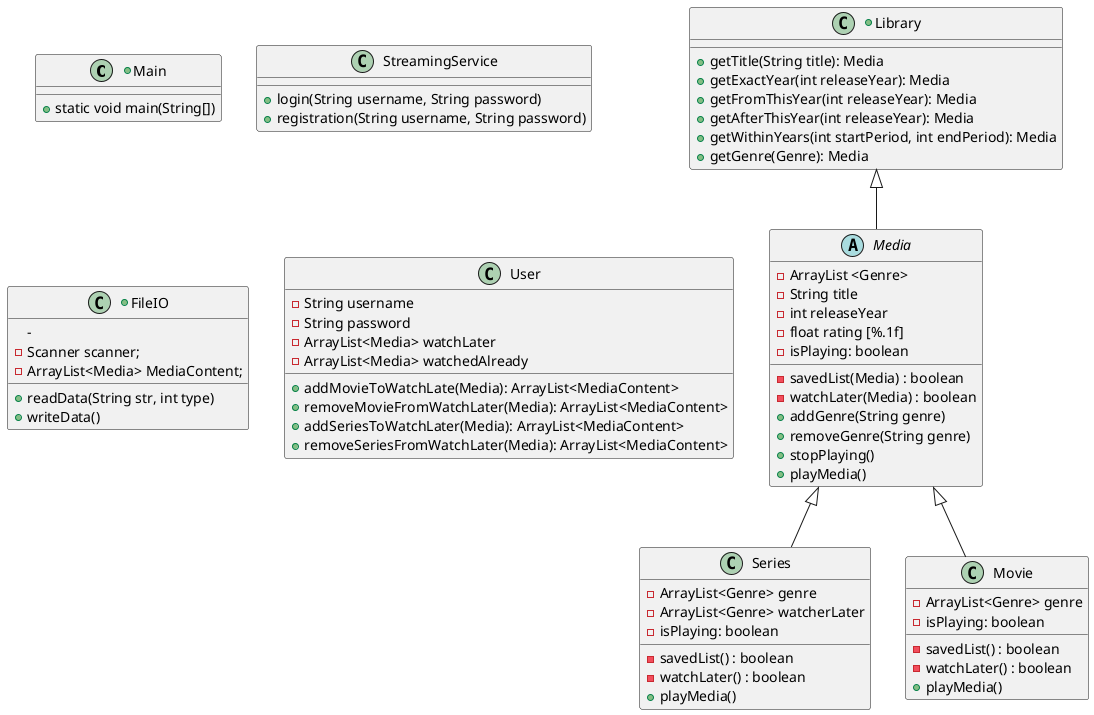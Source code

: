 @startuml
'https://plantuml.com/class-diagram



+class Main {
+static void main(String[])

}

class StreamingService{
+ login(String username, String password)
+ registration(String username, String password)
}

+class FileIO{
-
+readData(String str, int type)
+writeData()
- Scanner scanner;
- ArrayList<Media> MediaContent;
}

abstract Media extends Library{
- ArrayList <Genre>
- String title
- int releaseYear
- float rating [%.1f]
- savedList(Media) : boolean
- watchLater(Media) : boolean
+ addGenre(String genre)
+ removeGenre(String genre)
+ stopPlaying()
- isPlaying: boolean
+ playMedia()

}

class Series extends Media{
- ArrayList<Genre> genre
- ArrayList<Genre> watcherLater
- savedList() : boolean
- watchLater() : boolean
- isPlaying: boolean
+ playMedia()

}

class Movie extends Media{
-ArrayList<Genre> genre
-savedList() : boolean
-watchLater() : boolean
- isPlaying: boolean
+ playMedia()

}

class User {
- String username
- String password
- ArrayList<Media> watchLater
- ArrayList<Media> watchedAlready
+ addMovieToWatchLate(Media): ArrayList<MediaContent>
+ removeMovieFromWatchLater(Media): ArrayList<MediaContent>
+ addSeriesToWatchLater(Media): ArrayList<MediaContent>
+ removeSeriesFromWatchLater(Media): ArrayList<MediaContent>
}

+class Library  {
+getTitle(String title): Media
+getExactYear(int releaseYear): Media
+getFromThisYear(int releaseYear): Media
+getAfterThisYear(int releaseYear): Media
+getWithinYears(int startPeriod, int endPeriod): Media
+getGenre(Genre): Media
}

@enduml